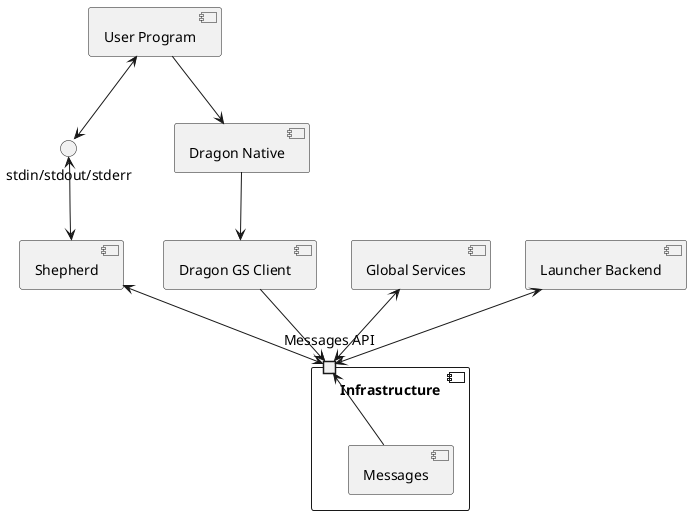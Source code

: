 ' The Python Multiprocessing use case.
' 


@startuml

' title "Dragon Distributed Architecture with Python Multiprocessing"

skinparam componentStyle uml2
skinparam shadowing false
skinparam monochrome true

' skinparam linetype ortho
skinparam linetype polyline
' skinparam nodesep 10
' skinparam ranksep 20


interface "stdin/stdout/stderr" as posix_std

component "Infrastructure" as INF {
    portin "Messages API" as imsg_api
    [Messages] as IMSG

    IMSG -u-> imsg_api
}

[User Program] as User_Program
[Dragon Native] as DN
[Dragon GS Client] as DCAPI
User_Program --> DN
User_Program <--> posix_std
DN --> DCAPI


[Shepherd] as SH
[Global Services] as GS
[Launcher Backend] as BELA

posix_std <--> SH
DCAPI --> imsg_api

SH <--> imsg_api
GS <--> imsg_api
BELA <--> imsg_api

'in case we want to hide components
hide $hidden
@enduml